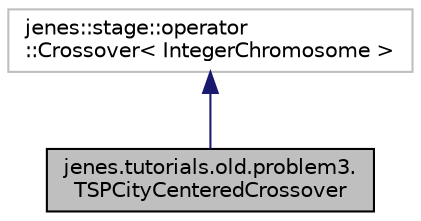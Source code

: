 digraph "jenes.tutorials.old.problem3.TSPCityCenteredCrossover"
{
  edge [fontname="Helvetica",fontsize="10",labelfontname="Helvetica",labelfontsize="10"];
  node [fontname="Helvetica",fontsize="10",shape=record];
  Node1 [label="jenes.tutorials.old.problem3.\lTSPCityCenteredCrossover",height=0.2,width=0.4,color="black", fillcolor="grey75", style="filled" fontcolor="black"];
  Node2 -> Node1 [dir="back",color="midnightblue",fontsize="10",style="solid"];
  Node2 [label="jenes::stage::operator\l::Crossover\< IntegerChromosome \>",height=0.2,width=0.4,color="grey75", fillcolor="white", style="filled"];
}
